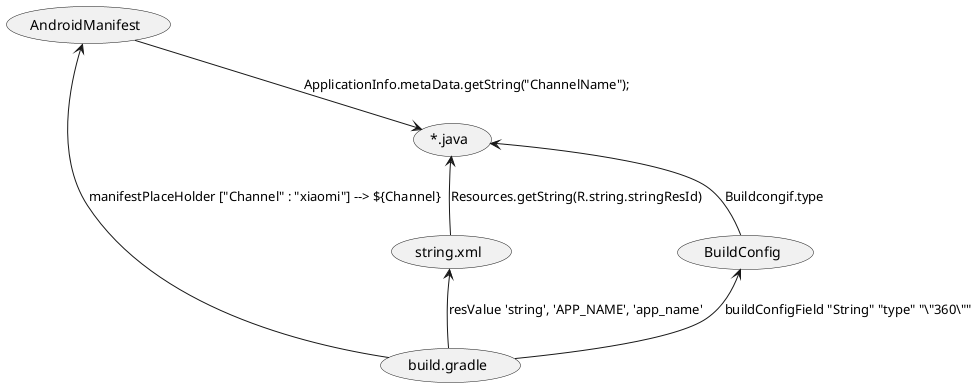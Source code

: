 @startuml

(string.xml) <-- (build.gradle) : resValue 'string', 'APP_NAME', 'app_name'

(BuildConfig) <-- (build.gradle) :buildConfigField "String" "type" "\"360\""

(AndroidManifest) <-- (build.gradle) :manifestPlaceHolder ["Channel" : "xiaomi"] --> ${Channel}

(*.java) <-- (string.xml) :Resources.getString(R.string.stringResId)

(*.java) <-- (BuildConfig) :Buildcongif.type

(AndroidManifest) --> (*.java) :  ApplicationInfo.metaData.getString("ChannelName");

@enduml